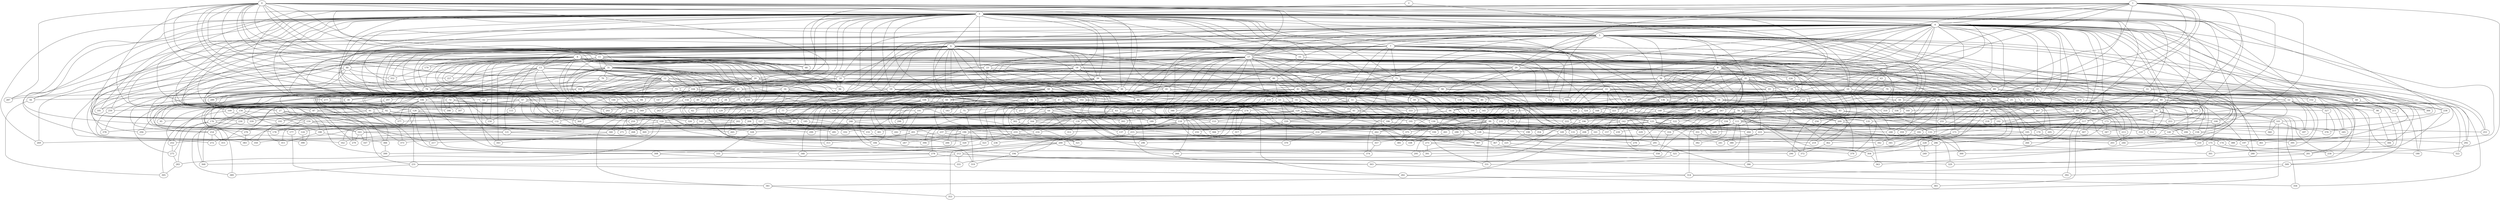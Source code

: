 strict graph "barabasi_albert_graph(400,3)" {
0;
1;
2;
3;
4;
5;
6;
7;
8;
9;
10;
11;
12;
13;
14;
15;
16;
17;
18;
19;
20;
21;
22;
23;
24;
25;
26;
27;
28;
29;
30;
31;
32;
33;
34;
35;
36;
37;
38;
39;
40;
41;
42;
43;
44;
45;
46;
47;
48;
49;
50;
51;
52;
53;
54;
55;
56;
57;
58;
59;
60;
61;
62;
63;
64;
65;
66;
67;
68;
69;
70;
71;
72;
73;
74;
75;
76;
77;
78;
79;
80;
81;
82;
83;
84;
85;
86;
87;
88;
89;
90;
91;
92;
93;
94;
95;
96;
97;
98;
99;
100;
101;
102;
103;
104;
105;
106;
107;
108;
109;
110;
111;
112;
113;
114;
115;
116;
117;
118;
119;
120;
121;
122;
123;
124;
125;
126;
127;
128;
129;
130;
131;
132;
133;
134;
135;
136;
137;
138;
139;
140;
141;
142;
143;
144;
145;
146;
147;
148;
149;
150;
151;
152;
153;
154;
155;
156;
157;
158;
159;
160;
161;
162;
163;
164;
165;
166;
167;
168;
169;
170;
171;
172;
173;
174;
175;
176;
177;
178;
179;
180;
181;
182;
183;
184;
185;
186;
187;
188;
189;
190;
191;
192;
193;
194;
195;
196;
197;
198;
199;
200;
201;
202;
203;
204;
205;
206;
207;
208;
209;
210;
211;
212;
213;
214;
215;
216;
217;
218;
219;
220;
221;
222;
223;
224;
225;
226;
227;
228;
229;
230;
231;
232;
233;
234;
235;
236;
237;
238;
239;
240;
241;
242;
243;
244;
245;
246;
247;
248;
249;
250;
251;
252;
253;
254;
255;
256;
257;
258;
259;
260;
261;
262;
263;
264;
265;
266;
267;
268;
269;
270;
271;
272;
273;
274;
275;
276;
277;
278;
279;
280;
281;
282;
283;
284;
285;
286;
287;
288;
289;
290;
291;
292;
293;
294;
295;
296;
297;
298;
299;
300;
301;
302;
303;
304;
305;
306;
307;
308;
309;
310;
311;
312;
313;
314;
315;
316;
317;
318;
319;
320;
321;
322;
323;
324;
325;
326;
327;
328;
329;
330;
331;
332;
333;
334;
335;
336;
337;
338;
339;
340;
341;
342;
343;
344;
345;
346;
347;
348;
349;
350;
351;
352;
353;
354;
355;
356;
357;
358;
359;
360;
361;
362;
363;
364;
365;
366;
367;
368;
369;
370;
371;
372;
373;
374;
375;
376;
377;
378;
379;
380;
381;
382;
383;
384;
385;
386;
387;
388;
389;
390;
391;
392;
393;
394;
395;
396;
397;
398;
399;
0 -- 3  [is_available=True, prob="0.026214425809"];
0 -- 4  [is_available=True, prob="1.0"];
0 -- 5  [is_available=True, prob="0.849905067155"];
0 -- 134  [is_available=True, prob="0.426098282021"];
0 -- 263  [is_available=True, prob="1.0"];
0 -- 8  [is_available=True, prob="1.0"];
0 -- 394  [is_available=True, prob="0.903084032878"];
0 -- 11  [is_available=True, prob="0.789784067183"];
0 -- 12  [is_available=True, prob="0.0507371793558"];
0 -- 16  [is_available=True, prob="0.948915468595"];
0 -- 17  [is_available=True, prob="0.160780036949"];
0 -- 147  [is_available=True, prob="0.461452267653"];
0 -- 30  [is_available=True, prob="0.783462069891"];
0 -- 287  [is_available=True, prob="0.471623165677"];
0 -- 33  [is_available=True, prob="1.0"];
0 -- 293  [is_available=True, prob="0.361678614826"];
0 -- 136  [is_available=True, prob="0.454369997459"];
0 -- 31  [is_available=True, prob="0.59010806192"];
0 -- 62  [is_available=True, prob="0.220777516629"];
0 -- 67  [is_available=True, prob="1.0"];
0 -- 68  [is_available=True, prob="0.825647560783"];
0 -- 70  [is_available=True, prob="1.0"];
0 -- 202  [is_available=True, prob="0.0503574816075"];
0 -- 352  [is_available=True, prob="1.0"];
1 -- 165  [is_available=True, prob="0.291692764298"];
1 -- 258  [is_available=True, prob="1.0"];
1 -- 3  [is_available=True, prob="1.0"];
1 -- 4  [is_available=True, prob="1.0"];
1 -- 37  [is_available=True, prob="0.448575873644"];
1 -- 9  [is_available=True, prob="0.160543112453"];
1 -- 11  [is_available=True, prob="0.641197223962"];
1 -- 114  [is_available=True, prob="1.0"];
1 -- 49  [is_available=True, prob="0.256184410642"];
1 -- 50  [is_available=True, prob="1.0"];
1 -- 35  [is_available=True, prob="0.78482576837"];
1 -- 277  [is_available=True, prob="0.686735093702"];
1 -- 310  [is_available=True, prob="1.0"];
1 -- 55  [is_available=True, prob="0.546389069405"];
1 -- 87  [is_available=True, prob="0.975452405264"];
1 -- 27  [is_available=True, prob="0.692382378659"];
1 -- 93  [is_available=True, prob="0.757691219843"];
1 -- 318  [is_available=True, prob="0.738115598165"];
1 -- 69  [is_available=True, prob="0.449519251236"];
2 -- 35  [is_available=True, prob="1.0"];
2 -- 3  [is_available=True, prob="0.999671304607"];
3 -- 4  [is_available=True, prob="0.678802710462"];
3 -- 5  [is_available=True, prob="0.990257664635"];
3 -- 6  [is_available=True, prob="0.911195394635"];
3 -- 7  [is_available=True, prob="0.21117264376"];
3 -- 10  [is_available=True, prob="0.852976940424"];
3 -- 139  [is_available=True, prob="0.325763133282"];
3 -- 269  [is_available=True, prob="1.0"];
3 -- 15  [is_available=True, prob="0.236831071534"];
3 -- 16  [is_available=True, prob="0.76604969825"];
3 -- 216  [is_available=True, prob="0.701697363832"];
3 -- 18  [is_available=True, prob="0.44916583432"];
3 -- 19  [is_available=True, prob="0.522156115187"];
3 -- 20  [is_available=True, prob="0.268021421424"];
3 -- 321  [is_available=True, prob="0.750204125408"];
3 -- 22  [is_available=True, prob="1.0"];
3 -- 152  [is_available=True, prob="0.0757628429389"];
3 -- 26  [is_available=True, prob="0.221128310799"];
3 -- 27  [is_available=True, prob="0.377538642851"];
3 -- 30  [is_available=True, prob="0.664780154012"];
3 -- 287  [is_available=True, prob="0.764632008063"];
3 -- 32  [is_available=True, prob="0.659620534786"];
3 -- 163  [is_available=True, prob="0.614317822017"];
3 -- 38  [is_available=True, prob="0.517014879569"];
3 -- 39  [is_available=True, prob="0.345634099791"];
3 -- 40  [is_available=True, prob="1.0"];
3 -- 41  [is_available=True, prob="0.142015933408"];
3 -- 298  [is_available=True, prob="1.0"];
3 -- 45  [is_available=True, prob="0.491572384885"];
3 -- 46  [is_available=True, prob="0.475961134745"];
3 -- 178  [is_available=True, prob="0.965487482062"];
3 -- 158  [is_available=True, prob="0.960861264501"];
3 -- 54  [is_available=True, prob="1.0"];
3 -- 55  [is_available=True, prob="1.0"];
3 -- 56  [is_available=True, prob="1.0"];
3 -- 181  [is_available=True, prob="0.349189446765"];
3 -- 193  [is_available=True, prob="1.0"];
3 -- 68  [is_available=True, prob="0.135613444683"];
3 -- 325  [is_available=True, prob="0.353014328914"];
3 -- 71  [is_available=True, prob="0.47429730375"];
3 -- 73  [is_available=True, prob="0.0162263372398"];
3 -- 204  [is_available=True, prob="1.0"];
3 -- 207  [is_available=True, prob="0.976378589072"];
3 -- 88  [is_available=True, prob="0.89685613445"];
3 -- 89  [is_available=True, prob="0.947613830135"];
3 -- 92  [is_available=True, prob="0.912997176274"];
3 -- 94  [is_available=True, prob="0.112674246691"];
3 -- 96  [is_available=True, prob="0.879696212282"];
3 -- 226  [is_available=True, prob="0.263454978443"];
3 -- 103  [is_available=True, prob="0.0211281687311"];
3 -- 361  [is_available=True, prob="0.140042928053"];
3 -- 238  [is_available=True, prob="1.0"];
3 -- 121  [is_available=True, prob="1.0"];
3 -- 250  [is_available=True, prob="0.919641074652"];
3 -- 127  [is_available=True, prob="1.0"];
4 -- 130  [is_available=True, prob="0.324135337955"];
4 -- 5  [is_available=True, prob="0.679702769366"];
4 -- 6  [is_available=True, prob="0.404075729888"];
4 -- 7  [is_available=True, prob="1.0"];
4 -- 9  [is_available=True, prob="1.0"];
4 -- 10  [is_available=True, prob="0.949239455815"];
4 -- 267  [is_available=True, prob="0.0663161819933"];
4 -- 15  [is_available=True, prob="0.0496854484883"];
4 -- 17  [is_available=True, prob="0.370238148271"];
4 -- 384  [is_available=True, prob="0.915944945938"];
4 -- 24  [is_available=True, prob="0.73726665345"];
4 -- 155  [is_available=True, prob="1.0"];
4 -- 29  [is_available=True, prob="0.979251002318"];
4 -- 34  [is_available=True, prob="0.129218611049"];
4 -- 36  [is_available=True, prob="0.117089659109"];
4 -- 37  [is_available=True, prob="0.636928901725"];
4 -- 40  [is_available=True, prob="0.572038030728"];
4 -- 307  [is_available=True, prob="1.0"];
4 -- 48  [is_available=True, prob="0.271063492937"];
4 -- 51  [is_available=True, prob="1.0"];
4 -- 52  [is_available=True, prob="0.138731359194"];
4 -- 182  [is_available=True, prob="1.0"];
4 -- 137  [is_available=True, prob="0.822909218685"];
4 -- 185  [is_available=True, prob="0.433351555868"];
4 -- 66  [is_available=True, prob="1.0"];
4 -- 395  [is_available=True, prob="0.238736140356"];
4 -- 324  [is_available=True, prob="0.430556514768"];
4 -- 129  [is_available=True, prob="0.98906909858"];
4 -- 76  [is_available=True, prob="1.0"];
4 -- 79  [is_available=True, prob="0.233673194856"];
4 -- 80  [is_available=True, prob="0.144169136279"];
4 -- 81  [is_available=True, prob="0.378544937571"];
4 -- 85  [is_available=True, prob="0.840269291851"];
4 -- 90  [is_available=True, prob="1.0"];
4 -- 399  [is_available=True, prob="0.869885490616"];
4 -- 221  [is_available=True, prob="0.920819644647"];
4 -- 165  [is_available=True, prob="0.825433161408"];
4 -- 101  [is_available=True, prob="1.0"];
4 -- 209  [is_available=True, prob="0.0469222495499"];
4 -- 360  [is_available=True, prob="0.215309973474"];
4 -- 361  [is_available=True, prob="0.028548780495"];
4 -- 110  [is_available=True, prob="0.260083338182"];
4 -- 218  [is_available=True, prob="0.00892663718174"];
4 -- 251  [is_available=True, prob="0.46654841012"];
4 -- 253  [is_available=True, prob="0.653054494003"];
5 -- 6  [is_available=True, prob="0.454286825728"];
5 -- 7  [is_available=True, prob="1.0"];
5 -- 9  [is_available=True, prob="0.820064636668"];
5 -- 10  [is_available=True, prob="0.69016429219"];
5 -- 13  [is_available=True, prob="1.0"];
5 -- 17  [is_available=True, prob="0.191604869299"];
5 -- 23  [is_available=True, prob="0.509557728823"];
5 -- 29  [is_available=True, prob="1.0"];
5 -- 162  [is_available=True, prob="0.750945058158"];
5 -- 36  [is_available=True, prob="0.981310161858"];
5 -- 390  [is_available=True, prob="0.930831814909"];
5 -- 43  [is_available=True, prob="1.0"];
5 -- 46  [is_available=True, prob="0.592071186963"];
5 -- 310  [is_available=True, prob="1.0"];
5 -- 196  [is_available=True, prob="0.777352421423"];
5 -- 72  [is_available=True, prob="1.0"];
5 -- 336  [is_available=True, prob="0.963335619031"];
5 -- 211  [is_available=True, prob="1.0"];
5 -- 89  [is_available=True, prob="0.97877346975"];
5 -- 348  [is_available=True, prob="0.250658105875"];
5 -- 224  [is_available=True, prob="0.461445114768"];
5 -- 100  [is_available=True, prob="0.292258369118"];
5 -- 238  [is_available=True, prob="0.945034143619"];
5 -- 244  [is_available=True, prob="0.46932366614"];
5 -- 375  [is_available=True, prob="0.115162157803"];
5 -- 378  [is_available=True, prob="1.0"];
5 -- 251  [is_available=True, prob="1.0"];
6 -- 384  [is_available=True, prob="0.229129863625"];
6 -- 8  [is_available=True, prob="0.627060224875"];
6 -- 11  [is_available=True, prob="0.0624418647617"];
6 -- 269  [is_available=True, prob="0.471958522757"];
6 -- 14  [is_available=True, prob="0.140768204126"];
6 -- 15  [is_available=True, prob="0.926950243275"];
6 -- 144  [is_available=True, prob="0.307909308053"];
6 -- 18  [is_available=True, prob="0.244693867022"];
6 -- 19  [is_available=True, prob="1.0"];
6 -- 149  [is_available=True, prob="0.494132635967"];
6 -- 150  [is_available=True, prob="0.299152512793"];
6 -- 24  [is_available=True, prob="0.0291861816273"];
6 -- 26  [is_available=True, prob="0.257193140944"];
6 -- 27  [is_available=True, prob="0.186869673098"];
6 -- 33  [is_available=True, prob="0.997689648906"];
6 -- 34  [is_available=True, prob="0.589719187806"];
6 -- 46  [is_available=True, prob="0.175718663886"];
6 -- 47  [is_available=True, prob="1.0"];
6 -- 179  [is_available=True, prob="0.606091064311"];
6 -- 182  [is_available=True, prob="1.0"];
6 -- 56  [is_available=True, prob="0.962052598441"];
6 -- 58  [is_available=True, prob="0.227833646634"];
6 -- 72  [is_available=True, prob="0.0153545219228"];
6 -- 77  [is_available=True, prob="1.0"];
6 -- 81  [is_available=True, prob="1.0"];
6 -- 83  [is_available=True, prob="1.0"];
6 -- 215  [is_available=True, prob="0.107213684497"];
6 -- 88  [is_available=True, prob="0.829314816243"];
6 -- 217  [is_available=True, prob="0.59392334912"];
6 -- 346  [is_available=True, prob="0.0192815205088"];
6 -- 221  [is_available=True, prob="0.176706232379"];
6 -- 352  [is_available=True, prob="1.0"];
6 -- 230  [is_available=True, prob="1.0"];
6 -- 102  [is_available=True, prob="1.0"];
6 -- 359  [is_available=True, prob="0.84045448618"];
6 -- 106  [is_available=True, prob="0.0786740325685"];
6 -- 302  [is_available=True, prob="0.584741837941"];
6 -- 117  [is_available=True, prob="0.930495565046"];
6 -- 349  [is_available=True, prob="1.0"];
6 -- 249  [is_available=True, prob="0.309021027456"];
7 -- 256  [is_available=True, prob="0.75155047451"];
7 -- 8  [is_available=True, prob="1.0"];
7 -- 13  [is_available=True, prob="1.0"];
7 -- 142  [is_available=True, prob="0.978746597269"];
7 -- 23  [is_available=True, prob="0.135808847884"];
7 -- 397  [is_available=True, prob="0.585942288556"];
7 -- 290  [is_available=True, prob="0.169450689592"];
7 -- 35  [is_available=True, prob="1.0"];
7 -- 169  [is_available=True, prob="0.4039370718"];
7 -- 45  [is_available=True, prob="0.714341619767"];
7 -- 50  [is_available=True, prob="0.885172938703"];
7 -- 51  [is_available=True, prob="0.479839775299"];
7 -- 316  [is_available=True, prob="0.544761333853"];
7 -- 63  [is_available=True, prob="0.0823688979861"];
7 -- 71  [is_available=True, prob="0.863720482256"];
7 -- 74  [is_available=True, prob="0.369295834849"];
7 -- 141  [is_available=True, prob="0.439643610636"];
7 -- 343  [is_available=True, prob="0.649251621791"];
7 -- 91  [is_available=True, prob="0.838732336721"];
7 -- 97  [is_available=True, prob="0.614733302846"];
7 -- 114  [is_available=True, prob="0.345028405506"];
8 -- 128  [is_available=True, prob="0.485730813292"];
8 -- 12  [is_available=True, prob="1.0"];
8 -- 14  [is_available=True, prob="0.432201460714"];
8 -- 16  [is_available=True, prob="1.0"];
8 -- 146  [is_available=True, prob="1.0"];
8 -- 20  [is_available=True, prob="0.971969516959"];
8 -- 23  [is_available=True, prob="0.575482118258"];
8 -- 156  [is_available=True, prob="0.717659454559"];
8 -- 30  [is_available=True, prob="0.2563654065"];
8 -- 291  [is_available=True, prob="0.748010096635"];
8 -- 284  [is_available=True, prob="0.482651044357"];
8 -- 257  [is_available=True, prob="1.0"];
8 -- 47  [is_available=True, prob="0.752207225201"];
8 -- 48  [is_available=True, prob="0.0968877484163"];
8 -- 49  [is_available=True, prob="1.0"];
8 -- 179  [is_available=True, prob="0.508139445657"];
8 -- 313  [is_available=True, prob="1.0"];
8 -- 68  [is_available=True, prob="1.0"];
8 -- 74  [is_available=True, prob="1.0"];
8 -- 204  [is_available=True, prob="0.138086139166"];
8 -- 339  [is_available=True, prob="1.0"];
8 -- 87  [is_available=True, prob="0.323736407045"];
8 -- 88  [is_available=True, prob="0.644943171502"];
8 -- 227  [is_available=True, prob="0.342898619698"];
8 -- 102  [is_available=True, prob="0.31942396644"];
8 -- 110  [is_available=True, prob="0.979147535303"];
8 -- 373  [is_available=True, prob="0.193658323417"];
8 -- 122  [is_available=True, prob="0.544240146394"];
9 -- 98  [is_available=True, prob="1.0"];
9 -- 36  [is_available=True, prob="0.521281192567"];
9 -- 199  [is_available=True, prob="0.079320970717"];
9 -- 107  [is_available=True, prob="1.0"];
9 -- 141  [is_available=True, prob="0.812240507192"];
9 -- 82  [is_available=True, prob="1.0"];
9 -- 22  [is_available=True, prob="0.715346078302"];
9 -- 25  [is_available=True, prob="0.903121692222"];
9 -- 153  [is_available=True, prob="1.0"];
9 -- 186  [is_available=True, prob="0.478755593805"];
9 -- 125  [is_available=True, prob="0.258329697791"];
9 -- 94  [is_available=True, prob="0.971966398495"];
9 -- 197  [is_available=True, prob="1.0"];
10 -- 133  [is_available=True, prob="0.873080100152"];
10 -- 66  [is_available=True, prob="0.848494020978"];
10 -- 166  [is_available=True, prob="0.891298777309"];
10 -- 136  [is_available=True, prob="0.550639083149"];
10 -- 148  [is_available=True, prob="0.355514597267"];
10 -- 180  [is_available=True, prob="0.326050597039"];
10 -- 216  [is_available=True, prob="0.5864481494"];
10 -- 371  [is_available=True, prob="0.650053502202"];
10 -- 84  [is_available=True, prob="1.0"];
10 -- 326  [is_available=True, prob="0.33385061023"];
10 -- 197  [is_available=True, prob="0.388374662258"];
10 -- 25  [is_available=True, prob="0.730217088485"];
10 -- 219  [is_available=True, prob="0.852949658151"];
10 -- 248  [is_available=True, prob="0.861935488644"];
10 -- 63  [is_available=True, prob="0.242203223318"];
11 -- 259  [is_available=True, prob="0.230566400003"];
11 -- 12  [is_available=True, prob="1.0"];
11 -- 13  [is_available=True, prob="0.334678582313"];
11 -- 144  [is_available=True, prob="0.763474705007"];
11 -- 18  [is_available=True, prob="0.580762963901"];
11 -- 19  [is_available=True, prob="1.0"];
11 -- 150  [is_available=True, prob="1.0"];
11 -- 279  [is_available=True, prob="0.337317708153"];
11 -- 24  [is_available=True, prob="0.227193243921"];
11 -- 282  [is_available=True, prob="1.0"];
11 -- 31  [is_available=True, prob="0.0535101868753"];
11 -- 32  [is_available=True, prob="1.0"];
11 -- 179  [is_available=True, prob="0.815247766656"];
11 -- 327  [is_available=True, prob="1.0"];
11 -- 80  [is_available=True, prob="0.363555423306"];
11 -- 82  [is_available=True, prob="1.0"];
11 -- 86  [is_available=True, prob="0.885339056566"];
11 -- 343  [is_available=True, prob="0.345466830124"];
11 -- 89  [is_available=True, prob="1.0"];
11 -- 90  [is_available=True, prob="0.459073038772"];
11 -- 272  [is_available=True, prob="0.312995799912"];
11 -- 109  [is_available=True, prob="1.0"];
11 -- 239  [is_available=True, prob="0.578726341115"];
12 -- 347  [is_available=True, prob="0.687475927074"];
12 -- 132  [is_available=True, prob="0.331106487956"];
12 -- 37  [is_available=True, prob="1.0"];
12 -- 113  [is_available=True, prob="1.0"];
12 -- 73  [is_available=True, prob="0.829784658779"];
12 -- 74  [is_available=True, prob="1.0"];
12 -- 14  [is_available=True, prob="0.48042786644"];
12 -- 369  [is_available=True, prob="1.0"];
12 -- 104  [is_available=True, prob="1.0"];
12 -- 21  [is_available=True, prob="0.545157193646"];
12 -- 137  [is_available=True, prob="0.540936263288"];
12 -- 378  [is_available=True, prob="0.332419978155"];
12 -- 95  [is_available=True, prob="0.838393368503"];
12 -- 126  [is_available=True, prob="1.0"];
12 -- 53  [is_available=True, prob="0.845804515312"];
13 -- 97  [is_available=True, prob="0.30125202439"];
13 -- 277  [is_available=True, prob="0.720861465285"];
13 -- 201  [is_available=True, prob="0.728482757123"];
13 -- 234  [is_available=True, prob="0.998030825144"];
13 -- 172  [is_available=True, prob="0.143856039774"];
13 -- 177  [is_available=True, prob="1.0"];
13 -- 292  [is_available=True, prob="0.999523044289"];
13 -- 20  [is_available=True, prob="1.0"];
13 -- 21  [is_available=True, prob="1.0"];
13 -- 276  [is_available=True, prob="0.949210839295"];
13 -- 191  [is_available=True, prob="0.507757153334"];
13 -- 124  [is_available=True, prob="0.660017516512"];
13 -- 167  [is_available=True, prob="0.772550544294"];
13 -- 69  [is_available=True, prob="0.674912711707"];
14 -- 368  [is_available=True, prob="1.0"];
14 -- 235  [is_available=True, prob="0.976490857002"];
14 -- 208  [is_available=True, prob="0.462541141901"];
14 -- 145  [is_available=True, prob="0.811451434049"];
14 -- 278  [is_available=True, prob="0.404158135214"];
14 -- 120  [is_available=True, prob="0.783561334332"];
15 -- 168  [is_available=True, prob="0.479117899035"];
15 -- 391  [is_available=True, prob="0.852469984678"];
16 -- 357  [is_available=True, prob="0.281452978335"];
16 -- 124  [is_available=True, prob="0.878272654528"];
16 -- 127  [is_available=True, prob="0.11282402975"];
16 -- 398  [is_available=True, prob="0.0934096599756"];
16 -- 151  [is_available=True, prob="0.585014443936"];
16 -- 123  [is_available=True, prob="0.365845492618"];
16 -- 60  [is_available=True, prob="0.246825245521"];
16 -- 95  [is_available=True, prob="1.0"];
17 -- 128  [is_available=True, prob="1.0"];
17 -- 288  [is_available=True, prob="0.29726584249"];
17 -- 21  [is_available=True, prob="0.462261231528"];
17 -- 28  [is_available=True, prob="0.727375938231"];
17 -- 29  [is_available=True, prob="0.878676503799"];
17 -- 31  [is_available=True, prob="0.640909694998"];
17 -- 160  [is_available=True, prob="0.710025350398"];
17 -- 292  [is_available=True, prob="0.122556655827"];
17 -- 166  [is_available=True, prob="1.0"];
17 -- 296  [is_available=True, prob="1.0"];
17 -- 41  [is_available=True, prob="0.519309434443"];
17 -- 170  [is_available=True, prob="1.0"];
17 -- 43  [is_available=True, prob="0.340967054546"];
17 -- 44  [is_available=True, prob="0.475796334398"];
17 -- 181  [is_available=True, prob="1.0"];
17 -- 183  [is_available=True, prob="0.672855407409"];
17 -- 184  [is_available=True, prob="0.921390723244"];
17 -- 65  [is_available=True, prob="0.417027313359"];
17 -- 71  [is_available=True, prob="0.75682285349"];
17 -- 75  [is_available=True, prob="0.0618602891636"];
17 -- 334  [is_available=True, prob="0.00280318047256"];
17 -- 207  [is_available=True, prob="0.24606665284"];
17 -- 83  [is_available=True, prob="1.0"];
17 -- 84  [is_available=True, prob="1.0"];
17 -- 344  [is_available=True, prob="0.392776058474"];
17 -- 226  [is_available=True, prob="0.283273828539"];
17 -- 99  [is_available=True, prob="1.0"];
17 -- 103  [is_available=True, prob="0.752289615722"];
17 -- 113  [is_available=True, prob="0.107648443562"];
17 -- 115  [is_available=True, prob="1.0"];
17 -- 118  [is_available=True, prob="1.0"];
17 -- 119  [is_available=True, prob="0.0281718267065"];
17 -- 121  [is_available=True, prob="1.0"];
18 -- 226  [is_available=True, prob="0.267007019265"];
18 -- 326  [is_available=True, prob="0.99834114972"];
18 -- 134  [is_available=True, prob="0.384633213502"];
18 -- 168  [is_available=True, prob="0.959240635801"];
18 -- 92  [is_available=True, prob="0.0272929305458"];
18 -- 157  [is_available=True, prob="0.872413879236"];
18 -- 52  [is_available=True, prob="1.0"];
18 -- 85  [is_available=True, prob="0.112567333863"];
18 -- 218  [is_available=True, prob="0.385574512255"];
18 -- 250  [is_available=True, prob="0.404699374626"];
18 -- 26  [is_available=True, prob="0.102213146405"];
18 -- 28  [is_available=True, prob="0.539590581311"];
18 -- 58  [is_available=True, prob="1.0"];
18 -- 126  [is_available=True, prob="0.39939402568"];
19 -- 101  [is_available=True, prob="1.0"];
19 -- 106  [is_available=True, prob="0.552369807272"];
19 -- 77  [is_available=True, prob="1.0"];
19 -- 51  [is_available=True, prob="1.0"];
19 -- 350  [is_available=True, prob="0.167017736468"];
19 -- 56  [is_available=True, prob="1.0"];
19 -- 153  [is_available=True, prob="1.0"];
19 -- 154  [is_available=True, prob="1.0"];
19 -- 59  [is_available=True, prob="1.0"];
19 -- 330  [is_available=True, prob="0.559842664914"];
19 -- 314  [is_available=True, prob="0.283474652713"];
19 -- 315  [is_available=True, prob="0.454841564282"];
20 -- 293  [is_available=True, prob="0.19853308929"];
20 -- 104  [is_available=True, prob="0.852595155779"];
20 -- 195  [is_available=True, prob="0.756392327619"];
20 -- 22  [is_available=True, prob="1.0"];
20 -- 57  [is_available=True, prob="0.313676705339"];
20 -- 254  [is_available=True, prob="0.588456195756"];
21 -- 294  [is_available=True, prob="1.0"];
21 -- 38  [is_available=True, prob="0.823511700925"];
21 -- 49  [is_available=True, prob="0.9143389718"];
21 -- 393  [is_available=True, prob="0.264208321802"];
21 -- 199  [is_available=True, prob="0.380886739154"];
21 -- 205  [is_available=True, prob="0.492323585214"];
21 -- 371  [is_available=True, prob="1.0"];
21 -- 396  [is_available=True, prob="0.232172648069"];
21 -- 271  [is_available=True, prob="1.0"];
21 -- 28  [is_available=True, prob="0.898755110105"];
22 -- 257  [is_available=True, prob="0.925954320377"];
22 -- 263  [is_available=True, prob="0.926927292287"];
22 -- 145  [is_available=True, prob="1.0"];
22 -- 280  [is_available=True, prob="1.0"];
22 -- 25  [is_available=True, prob="1.0"];
22 -- 155  [is_available=True, prob="0.739465866172"];
22 -- 32  [is_available=True, prob="0.557244734813"];
22 -- 38  [is_available=True, prob="0.29282821129"];
22 -- 40  [is_available=True, prob="0.329879791247"];
22 -- 44  [is_available=True, prob="1.0"];
22 -- 48  [is_available=True, prob="0.0937995812068"];
22 -- 50  [is_available=True, prob="0.0106918199313"];
22 -- 60  [is_available=True, prob="1.0"];
22 -- 191  [is_available=True, prob="1.0"];
22 -- 322  [is_available=True, prob="0.41007762038"];
22 -- 323  [is_available=True, prob="1.0"];
22 -- 72  [is_available=True, prob="0.989103124616"];
22 -- 337  [is_available=True, prob="1.0"];
22 -- 86  [is_available=True, prob="1.0"];
22 -- 222  [is_available=True, prob="0.882644130765"];
22 -- 224  [is_available=True, prob="0.44790168391"];
22 -- 234  [is_available=True, prob="0.689474508845"];
22 -- 108  [is_available=True, prob="0.993807053578"];
22 -- 111  [is_available=True, prob="0.516965776618"];
22 -- 113  [is_available=True, prob="0.22015071143"];
22 -- 362  [is_available=True, prob="0.908870250129"];
22 -- 245  [is_available=True, prob="0.327123033918"];
22 -- 252  [is_available=True, prob="0.85602815865"];
22 -- 253  [is_available=True, prob="0.749714435968"];
23 -- 70  [is_available=True, prob="0.363439024997"];
23 -- 393  [is_available=True, prob="0.668737570231"];
23 -- 298  [is_available=True, prob="0.453787780291"];
23 -- 148  [is_available=True, prob="0.697353024273"];
24 -- 96  [is_available=True, prob="0.0853211710937"];
24 -- 131  [is_available=True, prob="1.0"];
24 -- 138  [is_available=True, prob="0.822718212304"];
24 -- 308  [is_available=True, prob="1.0"];
24 -- 132  [is_available=True, prob="0.83305070324"];
24 -- 154  [is_available=True, prob="0.813104374171"];
24 -- 93  [is_available=True, prob="0.742168074356"];
25 -- 33  [is_available=True, prob="0.362177116006"];
25 -- 322  [is_available=True, prob="1.0"];
25 -- 172  [is_available=True, prob="0.289323147756"];
25 -- 206  [is_available=True, prob="1.0"];
25 -- 336  [is_available=True, prob="0.154452182928"];
25 -- 274  [is_available=True, prob="0.0371862848912"];
25 -- 314  [is_available=True, prob="0.695088298437"];
26 -- 100  [is_available=True, prob="0.765562849465"];
26 -- 246  [is_available=True, prob="0.527473605356"];
26 -- 41  [is_available=True, prob="1.0"];
26 -- 107  [is_available=True, prob="0.0647509020771"];
26 -- 337  [is_available=True, prob="0.920575848286"];
26 -- 212  [is_available=True, prob="0.923676690952"];
26 -- 86  [is_available=True, prob="0.411765829409"];
26 -- 265  [is_available=True, prob="0.660775803881"];
26 -- 120  [is_available=True, prob="1.0"];
26 -- 217  [is_available=True, prob="0.299888198351"];
26 -- 58  [is_available=True, prob="0.388043292691"];
27 -- 364  [is_available=True, prob="1.0"];
27 -- 242  [is_available=True, prob="0.672347713428"];
27 -- 188  [is_available=True, prob="0.929701436662"];
27 -- 159  [is_available=True, prob="1.0"];
28 -- 320  [is_available=True, prob="0.511041479619"];
28 -- 389  [is_available=True, prob="0.808440473421"];
28 -- 369  [is_available=True, prob="0.322134359478"];
28 -- 170  [is_available=True, prob="1.0"];
28 -- 62  [is_available=True, prob="0.363318968864"];
29 -- 34  [is_available=True, prob="0.937845482204"];
29 -- 166  [is_available=True, prob="0.0833231330749"];
29 -- 356  [is_available=True, prob="0.921195326859"];
29 -- 42  [is_available=True, prob="0.206169037438"];
29 -- 43  [is_available=True, prob="0.0690705683172"];
29 -- 172  [is_available=True, prob="0.27557058101"];
29 -- 84  [is_available=True, prob="0.801519272842"];
29 -- 374  [is_available=True, prob="0.491341444543"];
29 -- 119  [is_available=True, prob="1.0"];
29 -- 152  [is_available=True, prob="0.208524273347"];
29 -- 228  [is_available=True, prob="0.544346440587"];
29 -- 59  [is_available=True, prob="1.0"];
30 -- 67  [is_available=True, prob="1.0"];
30 -- 106  [is_available=True, prob="1.0"];
30 -- 387  [is_available=True, prob="0.818380566662"];
30 -- 59  [is_available=True, prob="1.0"];
31 -- 64  [is_available=True, prob="0.497986723841"];
31 -- 227  [is_available=True, prob="0.315335827697"];
31 -- 70  [is_available=True, prob="1.0"];
31 -- 129  [is_available=True, prob="0.846326462735"];
31 -- 104  [is_available=True, prob="0.356788507413"];
31 -- 96  [is_available=True, prob="0.333568086398"];
31 -- 42  [is_available=True, prob="0.0786450089584"];
31 -- 289  [is_available=True, prob="1.0"];
31 -- 366  [is_available=True, prob="0.365770423828"];
31 -- 243  [is_available=True, prob="0.290621865764"];
31 -- 54  [is_available=True, prob="1.0"];
31 -- 265  [is_available=True, prob="0.385368631017"];
31 -- 349  [is_available=True, prob="0.254429550178"];
31 -- 199  [is_available=True, prob="0.18370766054"];
31 -- 231  [is_available=True, prob="0.417735587143"];
32 -- 278  [is_available=True, prob="0.351776426195"];
33 -- 135  [is_available=True, prob="1.0"];
34 -- 64  [is_available=True, prob="0.534058209402"];
34 -- 264  [is_available=True, prob="0.564756381772"];
34 -- 75  [is_available=True, prob="1.0"];
34 -- 237  [is_available=True, prob="1.0"];
34 -- 286  [is_available=True, prob="0.190244902736"];
34 -- 62  [is_available=True, prob="0.147635736006"];
35 -- 262  [is_available=True, prob="0.489845488916"];
35 -- 39  [is_available=True, prob="1.0"];
35 -- 233  [is_available=True, prob="0.141625232724"];
35 -- 44  [is_available=True, prob="0.979753267108"];
35 -- 66  [is_available=True, prob="0.832477751085"];
35 -- 334  [is_available=True, prob="0.310980538837"];
35 -- 381  [is_available=True, prob="0.369442358151"];
35 -- 337  [is_available=True, prob="0.126203827278"];
35 -- 341  [is_available=True, prob="0.593227800872"];
35 -- 375  [is_available=True, prob="1.0"];
35 -- 351  [is_available=True, prob="0.372404438203"];
35 -- 93  [is_available=True, prob="1.0"];
35 -- 295  [is_available=True, prob="0.117209723721"];
36 -- 39  [is_available=True, prob="0.799148112685"];
36 -- 42  [is_available=True, prob="0.432869718393"];
36 -- 267  [is_available=True, prob="0.528044045399"];
36 -- 45  [is_available=True, prob="0.132065934619"];
36 -- 210  [is_available=True, prob="0.684577487361"];
36 -- 275  [is_available=True, prob="0.00877776013216"];
36 -- 54  [is_available=True, prob="0.432392823809"];
36 -- 169  [is_available=True, prob="0.60091426855"];
36 -- 91  [is_available=True, prob="0.19549266055"];
36 -- 348  [is_available=True, prob="1.0"];
36 -- 229  [is_available=True, prob="1.0"];
37 -- 363  [is_available=True, prob="0.183514803479"];
37 -- 239  [is_available=True, prob="0.727205856172"];
38 -- 176  [is_available=True, prob="1.0"];
39 -- 67  [is_available=True, prob="0.74433283309"];
39 -- 52  [is_available=True, prob="1.0"];
39 -- 57  [is_available=True, prob="0.461629417456"];
40 -- 160  [is_available=True, prob="0.353039045943"];
40 -- 384  [is_available=True, prob="0.457890494787"];
40 -- 168  [is_available=True, prob="0.722436425301"];
40 -- 140  [is_available=True, prob="0.265730762464"];
40 -- 76  [is_available=True, prob="1.0"];
40 -- 173  [is_available=True, prob="0.0222107917884"];
40 -- 238  [is_available=True, prob="1.0"];
40 -- 309  [is_available=True, prob="0.651100733041"];
40 -- 315  [is_available=True, prob="0.860352707595"];
40 -- 61  [is_available=True, prob="1.0"];
41 -- 160  [is_available=True, prob="0.334595844779"];
41 -- 200  [is_available=True, prob="1.0"];
41 -- 297  [is_available=True, prob="0.626244961094"];
41 -- 173  [is_available=True, prob="0.850762874145"];
41 -- 47  [is_available=True, prob="0.781960257241"];
41 -- 114  [is_available=True, prob="0.818434340557"];
41 -- 340  [is_available=True, prob="0.77141557759"];
41 -- 53  [is_available=True, prob="0.433408446924"];
41 -- 189  [is_available=True, prob="0.152973584221"];
42 -- 65  [is_available=True, prob="0.300557791947"];
42 -- 379  [is_available=True, prob="1.0"];
42 -- 242  [is_available=True, prob="0.262448957446"];
42 -- 138  [is_available=True, prob="1.0"];
42 -- 173  [is_available=True, prob="0.952059321109"];
42 -- 302  [is_available=True, prob="0.198758749474"];
42 -- 144  [is_available=True, prob="1.0"];
42 -- 82  [is_available=True, prob="0.793623761445"];
42 -- 252  [is_available=True, prob="0.436584239974"];
42 -- 212  [is_available=True, prob="0.27219795431"];
42 -- 85  [is_available=True, prob="1.0"];
42 -- 223  [is_available=True, prob="1.0"];
42 -- 60  [is_available=True, prob="0.284747291852"];
42 -- 61  [is_available=True, prob="0.12669571022"];
43 -- 79  [is_available=True, prob="0.633784750101"];
43 -- 208  [is_available=True, prob="0.68442338512"];
43 -- 55  [is_available=True, prob="0.247378997282"];
43 -- 57  [is_available=True, prob="0.461311914055"];
44 -- 107  [is_available=True, prob="0.537373313922"];
44 -- 76  [is_available=True, prob="0.930205250023"];
44 -- 205  [is_available=True, prob="0.966271519113"];
44 -- 91  [is_available=True, prob="1.0"];
44 -- 157  [is_available=True, prob="0.969694270981"];
45 -- 105  [is_available=True, prob="0.465168288799"];
45 -- 138  [is_available=True, prob="0.561953141371"];
45 -- 346  [is_available=True, prob="1.0"];
45 -- 188  [is_available=True, prob="1.0"];
45 -- 61  [is_available=True, prob="0.474972869522"];
46 -- 198  [is_available=True, prob="0.457457626941"];
46 -- 73  [is_available=True, prob="1.0"];
46 -- 202  [is_available=True, prob="0.745484271825"];
46 -- 140  [is_available=True, prob="0.260687130631"];
46 -- 53  [is_available=True, prob="0.987160162331"];
46 -- 364  [is_available=True, prob="0.789378702959"];
46 -- 261  [is_available=True, prob="0.140047132843"];
47 -- 65  [is_available=True, prob="0.205660376683"];
47 -- 323  [is_available=True, prob="0.692790402126"];
47 -- 129  [is_available=True, prob="0.77155263894"];
47 -- 215  [is_available=True, prob="1.0"];
47 -- 77  [is_available=True, prob="0.560518652899"];
47 -- 78  [is_available=True, prob="0.715756372208"];
47 -- 183  [is_available=True, prob="0.0952238288875"];
47 -- 120  [is_available=True, prob="1.0"];
47 -- 63  [is_available=True, prob="1.0"];
48 -- 306  [is_available=True, prob="0.772676057477"];
49 -- 195  [is_available=True, prob="0.367318736882"];
49 -- 156  [is_available=True, prob="0.848614871376"];
50 -- 266  [is_available=True, prob="0.329035192337"];
50 -- 78  [is_available=True, prob="1.0"];
51 -- 194  [is_available=True, prob="1.0"];
51 -- 235  [is_available=True, prob="0.606361613803"];
51 -- 291  [is_available=True, prob="0.0662434651438"];
51 -- 75  [is_available=True, prob="0.977835985084"];
51 -- 268  [is_available=True, prob="0.808820286619"];
51 -- 237  [is_available=True, prob="0.528587160118"];
51 -- 213  [is_available=True, prob="1.0"];
51 -- 214  [is_available=True, prob="0.523867214198"];
51 -- 123  [is_available=True, prob="0.350728680129"];
51 -- 222  [is_available=True, prob="0.189685880772"];
52 -- 98  [is_available=True, prob="0.940146411196"];
52 -- 327  [is_available=True, prob="0.213733200174"];
52 -- 301  [is_available=True, prob="0.980657978212"];
52 -- 240  [is_available=True, prob="0.724667036971"];
52 -- 210  [is_available=True, prob="1.0"];
52 -- 187  [is_available=True, prob="0.113609683794"];
53 -- 257  [is_available=True, prob="0.50000324784"];
53 -- 261  [is_available=True, prob="0.901017672218"];
53 -- 333  [is_available=True, prob="0.542154011902"];
53 -- 367  [is_available=True, prob="0.887939150009"];
53 -- 336  [is_available=True, prob="0.829031717941"];
53 -- 243  [is_available=True, prob="0.692378432575"];
53 -- 213  [is_available=True, prob="0.536789643577"];
53 -- 118  [is_available=True, prob="0.216196461012"];
53 -- 169  [is_available=True, prob="0.0846102056706"];
53 -- 220  [is_available=True, prob="0.76678894523"];
53 -- 381  [is_available=True, prob="1.0"];
54 -- 98  [is_available=True, prob="0.495831504906"];
54 -- 134  [is_available=True, prob="1.0"];
54 -- 362  [is_available=True, prob="0.568853428596"];
54 -- 207  [is_available=True, prob="1.0"];
54 -- 112  [is_available=True, prob="0.260270113211"];
54 -- 116  [is_available=True, prob="0.612472770357"];
54 -- 187  [is_available=True, prob="0.632615121567"];
54 -- 159  [is_available=True, prob="1.0"];
54 -- 284  [is_available=True, prob="0.360119986312"];
54 -- 189  [is_available=True, prob="0.848194531677"];
55 -- 69  [is_available=True, prob="0.777102841255"];
55 -- 359  [is_available=True, prob="1.0"];
55 -- 180  [is_available=True, prob="0.784668345061"];
56 -- 305  [is_available=True, prob="0.072376954733"];
57 -- 83  [is_available=True, prob="0.20341993983"];
58 -- 64  [is_available=True, prob="0.715298458333"];
58 -- 133  [is_available=True, prob="0.933593686927"];
58 -- 299  [is_available=True, prob="0.370656640083"];
58 -- 108  [is_available=True, prob="0.380542120566"];
58 -- 370  [is_available=True, prob="0.438032178332"];
58 -- 344  [is_available=True, prob="0.619201715075"];
58 -- 116  [is_available=True, prob="0.863096871366"];
58 -- 277  [is_available=True, prob="1.0"];
58 -- 152  [is_available=True, prob="0.270442574713"];
58 -- 185  [is_available=True, prob="0.972939022582"];
58 -- 318  [is_available=True, prob="0.371379525204"];
58 -- 287  [is_available=True, prob="1.0"];
59 -- 161  [is_available=True, prob="0.851543426647"];
59 -- 186  [is_available=True, prob="0.878784592017"];
60 -- 87  [is_available=True, prob="1.0"];
60 -- 396  [is_available=True, prob="1.0"];
60 -- 151  [is_available=True, prob="1.0"];
60 -- 184  [is_available=True, prob="0.527180598273"];
61 -- 393  [is_available=True, prob="0.461742485885"];
61 -- 240  [is_available=True, prob="1.0"];
61 -- 220  [is_available=True, prob="0.324845880151"];
63 -- 331  [is_available=True, prob="0.870918345631"];
63 -- 143  [is_available=True, prob="0.588026849434"];
64 -- 196  [is_available=True, prob="1.0"];
64 -- 230  [is_available=True, prob="0.824824705219"];
64 -- 202  [is_available=True, prob="0.21853652476"];
64 -- 338  [is_available=True, prob="0.13702094113"];
64 -- 374  [is_available=True, prob="0.219173497507"];
64 -- 312  [is_available=True, prob="0.0167957306151"];
64 -- 164  [is_available=True, prob="0.0264826907453"];
65 -- 139  [is_available=True, prob="1.0"];
65 -- 189  [is_available=True, prob="0.0432556580074"];
66 -- 167  [is_available=True, prob="0.856984270669"];
66 -- 203  [is_available=True, prob="0.370883583425"];
66 -- 396  [is_available=True, prob="0.213753707056"];
66 -- 78  [is_available=True, prob="0.615530556877"];
66 -- 245  [is_available=True, prob="1.0"];
66 -- 281  [is_available=True, prob="0.293005457921"];
66 -- 249  [is_available=True, prob="0.940072708369"];
66 -- 255  [is_available=True, prob="0.176216220781"];
67 -- 228  [is_available=True, prob="0.933464170128"];
67 -- 234  [is_available=True, prob="0.661050206766"];
67 -- 268  [is_available=True, prob="0.41379976193"];
67 -- 109  [is_available=True, prob="0.195712411877"];
67 -- 115  [is_available=True, prob="1.0"];
67 -- 126  [is_available=True, prob="0.692987399487"];
67 -- 181  [is_available=True, prob="0.230187442887"];
69 -- 192  [is_available=True, prob="1.0"];
69 -- 290  [is_available=True, prob="0.934475814353"];
69 -- 356  [is_available=True, prob="0.908824669356"];
69 -- 171  [is_available=True, prob="0.646717616403"];
69 -- 256  [is_available=True, prob="0.964896352228"];
69 -- 122  [is_available=True, prob="0.217064218614"];
70 -- 103  [is_available=True, prob="0.633759819052"];
70 -- 79  [is_available=True, prob="0.192989086561"];
70 -- 373  [is_available=True, prob="0.56288038143"];
71 -- 136  [is_available=True, prob="0.802073048317"];
71 -- 220  [is_available=True, prob="0.0756721830525"];
71 -- 333  [is_available=True, prob="1.0"];
71 -- 116  [is_available=True, prob="0.950789612319"];
71 -- 90  [is_available=True, prob="0.720537642349"];
71 -- 156  [is_available=True, prob="0.867152403627"];
72 -- 262  [is_available=True, prob="0.599195207317"];
72 -- 109  [is_available=True, prob="0.654229136309"];
72 -- 398  [is_available=True, prob="1.0"];
72 -- 397  [is_available=True, prob="0.492180163388"];
72 -- 148  [is_available=True, prob="0.418381733717"];
73 -- 99  [is_available=True, prob="1.0"];
73 -- 297  [is_available=True, prob="0.761841378426"];
73 -- 371  [is_available=True, prob="0.352318738665"];
73 -- 154  [is_available=True, prob="0.402360096298"];
73 -- 92  [is_available=True, prob="1.0"];
74 -- 289  [is_available=True, prob="0.608899771942"];
74 -- 80  [is_available=True, prob="0.360372936943"];
74 -- 254  [is_available=True, prob="0.47327138604"];
75 -- 319  [is_available=True, prob="0.333859942227"];
75 -- 127  [is_available=True, prob="1.0"];
76 -- 258  [is_available=True, prob="0.332464223427"];
76 -- 395  [is_available=True, prob="0.762874359598"];
76 -- 235  [is_available=True, prob="1.0"];
76 -- 111  [is_available=True, prob="0.699138215222"];
76 -- 112  [is_available=True, prob="0.712183193825"];
76 -- 328  [is_available=True, prob="0.146700646403"];
76 -- 117  [is_available=True, prob="0.786577636197"];
76 -- 100  [is_available=True, prob="1.0"];
77 -- 97  [is_available=True, prob="0.244731454095"];
78 -- 163  [is_available=True, prob="0.302660875229"];
78 -- 164  [is_available=True, prob="0.326942861038"];
78 -- 101  [is_available=True, prob="0.199536353819"];
78 -- 358  [is_available=True, prob="0.0982245406527"];
78 -- 388  [is_available=True, prob="0.729735015143"];
78 -- 299  [is_available=True, prob="0.141810696007"];
78 -- 214  [is_available=True, prob="0.770795909112"];
78 -- 345  [is_available=True, prob="0.462865171008"];
79 -- 171  [is_available=True, prob="0.231788516157"];
79 -- 232  [is_available=True, prob="0.552863993409"];
79 -- 297  [is_available=True, prob="0.835450642173"];
79 -- 81  [is_available=True, prob="0.290822449064"];
79 -- 117  [is_available=True, prob="0.441325913282"];
79 -- 119  [is_available=True, prob="0.500387744052"];
80 -- 345  [is_available=True, prob="0.310656439711"];
80 -- 346  [is_available=True, prob="0.95473462353"];
81 -- 386  [is_available=True, prob="0.808633692969"];
81 -- 241  [is_available=True, prob="0.279162956135"];
81 -- 145  [is_available=True, prob="0.791422368523"];
81 -- 211  [is_available=True, prob="0.397370575015"];
81 -- 276  [is_available=True, prob="1.0"];
81 -- 248  [is_available=True, prob="0.104962918243"];
81 -- 94  [is_available=True, prob="0.450947450396"];
81 -- 255  [is_available=True, prob="0.334392733685"];
82 -- 270  [is_available=True, prob="0.153332851634"];
82 -- 372  [is_available=True, prob="0.529572031856"];
82 -- 142  [is_available=True, prob="1.0"];
82 -- 122  [is_available=True, prob="0.0700212403175"];
83 -- 195  [is_available=True, prob="1.0"];
83 -- 174  [is_available=True, prob="1.0"];
83 -- 110  [is_available=True, prob="0.522335815872"];
83 -- 255  [is_available=True, prob="0.230897002048"];
84 -- 143  [is_available=True, prob="0.464514005214"];
86 -- 260  [is_available=True, prob="1.0"];
86 -- 183  [is_available=True, prob="0.463876989391"];
87 -- 132  [is_available=True, prob="1.0"];
87 -- 193  [is_available=True, prob="0.510820762731"];
88 -- 289  [is_available=True, prob="0.843393074457"];
88 -- 294  [is_available=True, prob="1.0"];
88 -- 397  [is_available=True, prob="0.0613452068599"];
88 -- 227  [is_available=True, prob="0.277387544396"];
88 -- 151  [is_available=True, prob="0.17060756346"];
89 -- 224  [is_available=True, prob="0.892283702773"];
89 -- 194  [is_available=True, prob="0.994267187915"];
89 -- 108  [is_available=True, prob="1.0"];
89 -- 158  [is_available=True, prob="0.0217163092251"];
90 -- 161  [is_available=True, prob="0.342549487523"];
90 -- 141  [is_available=True, prob="1.0"];
90 -- 147  [is_available=True, prob="0.247386498735"];
91 -- 176  [is_available=True, prob="1.0"];
91 -- 218  [is_available=True, prob="0.889700806325"];
91 -- 285  [is_available=True, prob="0.360738437801"];
91 -- 95  [is_available=True, prob="0.18164847252"];
92 -- 232  [is_available=True, prob="0.882517896184"];
92 -- 301  [is_available=True, prob="0.218678894102"];
92 -- 143  [is_available=True, prob="0.802305940688"];
92 -- 311  [is_available=True, prob="0.27251393442"];
92 -- 377  [is_available=True, prob="0.918144447054"];
92 -- 350  [is_available=True, prob="0.938976770721"];
93 -- 102  [is_available=True, prob="1.0"];
93 -- 176  [is_available=True, prob="0.761443628345"];
93 -- 211  [is_available=True, prob="0.601533854557"];
93 -- 379  [is_available=True, prob="0.584498813426"];
94 -- 99  [is_available=True, prob="0.0929321023239"];
94 -- 339  [is_available=True, prob="0.498906448905"];
94 -- 139  [is_available=True, prob="0.719409524221"];
94 -- 334  [is_available=True, prob="0.541286236349"];
97 -- 198  [is_available=True, prob="0.442076392981"];
97 -- 268  [is_available=True, prob="1.0"];
97 -- 378  [is_available=True, prob="1.0"];
97 -- 155  [is_available=True, prob="1.0"];
97 -- 223  [is_available=True, prob="0.468351973479"];
98 -- 306  [is_available=True, prob="0.90599343736"];
99 -- 128  [is_available=True, prob="0.815321993216"];
99 -- 330  [is_available=True, prob="0.490805213095"];
99 -- 331  [is_available=True, prob="0.428139617873"];
99 -- 237  [is_available=True, prob="0.872737145961"];
99 -- 174  [is_available=True, prob="0.801888313195"];
99 -- 342  [is_available=True, prob="1.0"];
99 -- 105  [is_available=True, prob="0.93779841159"];
99 -- 344  [is_available=True, prob="1.0"];
99 -- 158  [is_available=True, prob="0.122606694471"];
100 -- 347  [is_available=True, prob="1.0"];
100 -- 175  [is_available=True, prob="0.338926008619"];
101 -- 161  [is_available=True, prob="0.193965178449"];
101 -- 353  [is_available=True, prob="0.175018676116"];
101 -- 360  [is_available=True, prob="0.663573603602"];
101 -- 187  [is_available=True, prob="0.978196231301"];
102 -- 229  [is_available=True, prob="0.297560737382"];
102 -- 135  [is_available=True, prob="0.796060561902"];
102 -- 236  [is_available=True, prob="0.703848642654"];
102 -- 125  [is_available=True, prob="0.74262246242"];
102 -- 349  [is_available=True, prob="0.240719348565"];
102 -- 279  [is_available=True, prob="0.811156516493"];
102 -- 191  [is_available=True, prob="0.466350070147"];
103 -- 296  [is_available=True, prob="0.376660113069"];
103 -- 366  [is_available=True, prob="0.0715535992207"];
104 -- 115  [is_available=True, prob="0.519322037647"];
104 -- 243  [is_available=True, prob="0.269910315231"];
104 -- 105  [is_available=True, prob="0.425138256749"];
104 -- 274  [is_available=True, prob="1.0"];
104 -- 147  [is_available=True, prob="0.594315119422"];
105 -- 197  [is_available=True, prob="0.772000630175"];
105 -- 362  [is_available=True, prob="0.166540554863"];
105 -- 266  [is_available=True, prob="0.333089593109"];
106 -- 231  [is_available=True, prob="0.314782898383"];
106 -- 339  [is_available=True, prob="0.869649545374"];
106 -- 267  [is_available=True, prob="0.474834984207"];
106 -- 335  [is_available=True, prob="0.235035931226"];
106 -- 377  [is_available=True, prob="0.961838404548"];
107 -- 354  [is_available=True, prob="1.0"];
107 -- 330  [is_available=True, prob="0.721025766057"];
107 -- 304  [is_available=True, prob="0.916448104039"];
107 -- 118  [is_available=True, prob="0.162644778"];
107 -- 300  [is_available=True, prob="0.794604942706"];
108 -- 165  [is_available=True, prob="0.287984438344"];
108 -- 111  [is_available=True, prob="0.513279738117"];
108 -- 146  [is_available=True, prob="0.897291210972"];
108 -- 313  [is_available=True, prob="0.202345659358"];
108 -- 271  [is_available=True, prob="0.226520271509"];
108 -- 285  [is_available=True, prob="0.937303072623"];
108 -- 293  [is_available=True, prob="1.0"];
109 -- 305  [is_available=True, prob="0.0837994855064"];
109 -- 159  [is_available=True, prob="1.0"];
110 -- 354  [is_available=True, prob="0.79817864284"];
110 -- 178  [is_available=True, prob="0.0523391523343"];
110 -- 283  [is_available=True, prob="1.0"];
110 -- 318  [is_available=True, prob="0.366218314921"];
111 -- 288  [is_available=True, prob="0.790261124515"];
111 -- 208  [is_available=True, prob="0.812708986885"];
111 -- 131  [is_available=True, prob="0.241069880917"];
111 -- 182  [is_available=True, prob="1.0"];
111 -- 215  [is_available=True, prob="0.993932260263"];
111 -- 205  [is_available=True, prob="1.0"];
111 -- 303  [is_available=True, prob="0.244325558601"];
111 -- 112  [is_available=True, prob="0.128659448021"];
111 -- 140  [is_available=True, prob="1.0"];
111 -- 340  [is_available=True, prob="0.508630040274"];
111 -- 245  [is_available=True, prob="0.796423162553"];
111 -- 201  [is_available=True, prob="1.0"];
111 -- 376  [is_available=True, prob="0.931684429824"];
111 -- 380  [is_available=True, prob="1.0"];
111 -- 251  [is_available=True, prob="1.0"];
111 -- 124  [is_available=True, prob="0.910319705462"];
111 -- 190  [is_available=True, prob="0.387489486118"];
111 -- 261  [is_available=True, prob="1.0"];
115 -- 150  [is_available=True, prob="0.359580345291"];
116 -- 123  [is_available=True, prob="0.213066715214"];
116 -- 338  [is_available=True, prob="0.599550460834"];
117 -- 133  [is_available=True, prob="0.163384825097"];
117 -- 392  [is_available=True, prob="1.0"];
117 -- 171  [is_available=True, prob="0.207764856326"];
117 -- 365  [is_available=True, prob="0.234280029883"];
117 -- 307  [is_available=True, prob="0.667248562319"];
118 -- 273  [is_available=True, prob="0.681528542792"];
118 -- 232  [is_available=True, prob="1.0"];
118 -- 137  [is_available=True, prob="0.159538428418"];
118 -- 332  [is_available=True, prob="0.501289590988"];
118 -- 233  [is_available=True, prob="0.0441652629374"];
118 -- 216  [is_available=True, prob="0.911910566509"];
118 -- 121  [is_available=True, prob="0.886982824396"];
119 -- 130  [is_available=True, prob="0.318032176266"];
119 -- 164  [is_available=True, prob="0.266608603371"];
119 -- 317  [is_available=True, prob="0.937952584106"];
120 -- 130  [is_available=True, prob="1.0"];
120 -- 131  [is_available=True, prob="0.110763910321"];
120 -- 209  [is_available=True, prob="0.419126825907"];
120 -- 246  [is_available=True, prob="0.532892000808"];
120 -- 153  [is_available=True, prob="0.868462099696"];
120 -- 399  [is_available=True, prob="0.150702846929"];
120 -- 125  [is_available=True, prob="0.509708017751"];
121 -- 184  [is_available=True, prob="1.0"];
121 -- 162  [is_available=True, prob="0.380815920892"];
122 -- 351  [is_available=True, prob="0.00130573878497"];
122 -- 149  [is_available=True, prob="1.0"];
123 -- 325  [is_available=True, prob="0.317851564165"];
123 -- 262  [is_available=True, prob="0.832961515088"];
123 -- 300  [is_available=True, prob="0.669997795748"];
124 -- 390  [is_available=True, prob="1.0"];
125 -- 170  [is_available=True, prob="0.183865337915"];
125 -- 240  [is_available=True, prob="0.27733847453"];
125 -- 382  [is_available=True, prob="0.49226153426"];
125 -- 149  [is_available=True, prob="0.317368659071"];
125 -- 190  [is_available=True, prob="0.175086047672"];
126 -- 230  [is_available=True, prob="0.81771971364"];
126 -- 135  [is_available=True, prob="1.0"];
126 -- 329  [is_available=True, prob="0.343845784988"];
126 -- 142  [is_available=True, prob="0.666321486198"];
126 -- 177  [is_available=True, prob="0.370554656264"];
126 -- 308  [is_available=True, prob="0.448745199151"];
126 -- 311  [is_available=True, prob="0.279175744776"];
126 -- 340  [is_available=True, prob="0.0918346861098"];
127 -- 294  [is_available=True, prob="0.677893921042"];
127 -- 328  [is_available=True, prob="1.0"];
127 -- 271  [is_available=True, prob="0.0315709460866"];
127 -- 381  [is_available=True, prob="0.567593112779"];
127 -- 351  [is_available=True, prob="0.86641682917"];
128 -- 241  [is_available=True, prob="0.810303303165"];
128 -- 175  [is_available=True, prob="0.00370029636566"];
128 -- 200  [is_available=True, prob="0.945689098961"];
128 -- 350  [is_available=True, prob="0.544635612445"];
130 -- 225  [is_available=True, prob="0.77119523544"];
131 -- 270  [is_available=True, prob="0.526955416192"];
132 -- 177  [is_available=True, prob="0.985118443701"];
132 -- 328  [is_available=True, prob="0.186278043956"];
133 -- 342  [is_available=True, prob="0.740162550544"];
134 -- 246  [is_available=True, prob="0.834025942201"];
135 -- 363  [is_available=True, prob="0.221606170676"];
136 -- 385  [is_available=True, prob="0.273576364106"];
136 -- 259  [is_available=True, prob="1.0"];
136 -- 327  [is_available=True, prob="1.0"];
136 -- 310  [is_available=True, prob="0.463193950866"];
136 -- 221  [is_available=True, prob="1.0"];
138 -- 324  [is_available=True, prob="1.0"];
139 -- 312  [is_available=True, prob="1.0"];
139 -- 236  [is_available=True, prob="0.754064290621"];
140 -- 203  [is_available=True, prob="0.0557174429016"];
140 -- 174  [is_available=True, prob="0.753183088424"];
141 -- 324  [is_available=True, prob="1.0"];
142 -- 229  [is_available=True, prob="0.0747305419709"];
142 -- 270  [is_available=True, prob="0.200856636926"];
142 -- 375  [is_available=True, prob="0.493260891091"];
142 -- 157  [is_available=True, prob="1.0"];
143 -- 332  [is_available=True, prob="0.0700792760997"];
143 -- 188  [is_available=True, prob="0.366272027332"];
144 -- 146  [is_available=True, prob="0.728911175886"];
145 -- 312  [is_available=True, prob="0.538108757501"];
146 -- 162  [is_available=True, prob="1.0"];
146 -- 233  [is_available=True, prob="0.578756128129"];
146 -- 185  [is_available=True, prob="0.659454703953"];
146 -- 364  [is_available=True, prob="0.926704314048"];
148 -- 253  [is_available=True, prob="0.550490288767"];
148 -- 302  [is_available=True, prob="1.0"];
149 -- 355  [is_available=True, prob="0.529456353589"];
149 -- 291  [is_available=True, prob="0.323423911842"];
151 -- 186  [is_available=True, prob="0.952400104343"];
151 -- 259  [is_available=True, prob="0.727612290529"];
152 -- 175  [is_available=True, prob="0.89906859824"];
153 -- 242  [is_available=True, prob="0.390020948135"];
153 -- 316  [is_available=True, prob="0.329050730065"];
154 -- 250  [is_available=True, prob="0.999690322952"];
154 -- 274  [is_available=True, prob="0.574375396251"];
155 -- 247  [is_available=True, prob="0.970145626868"];
156 -- 326  [is_available=True, prob="0.502098173542"];
156 -- 390  [is_available=True, prob="0.656588059626"];
156 -- 368  [is_available=True, prob="0.642538101994"];
158 -- 292  [is_available=True, prob="1.0"];
158 -- 380  [is_available=True, prob="1.0"];
159 -- 225  [is_available=True, prob="1.0"];
159 -- 163  [is_available=True, prob="0.995035419789"];
159 -- 178  [is_available=True, prob="0.175845161718"];
159 -- 383  [is_available=True, prob="0.357790123894"];
160 -- 372  [is_available=True, prob="0.54659349343"];
161 -- 338  [is_available=True, prob="0.810332709875"];
161 -- 219  [is_available=True, prob="1.0"];
163 -- 167  [is_available=True, prob="0.421072757132"];
163 -- 210  [is_available=True, prob="0.0717344076586"];
163 -- 279  [is_available=True, prob="0.689657883977"];
164 -- 265  [is_available=True, prob="1.0"];
164 -- 394  [is_available=True, prob="1.0"];
164 -- 369  [is_available=True, prob="0.073767827965"];
164 -- 213  [is_available=True, prob="0.205827525497"];
165 -- 192  [is_available=True, prob="0.775504917581"];
165 -- 196  [is_available=True, prob="0.972032571373"];
165 -- 193  [is_available=True, prob="1.0"];
165 -- 206  [is_available=True, prob="0.545780331774"];
165 -- 244  [is_available=True, prob="0.568699077594"];
166 -- 387  [is_available=True, prob="0.366253707849"];
166 -- 201  [is_available=True, prob="0.521211668286"];
168 -- 192  [is_available=True, prob="1.0"];
168 -- 204  [is_available=True, prob="0.00839556478492"];
168 -- 222  [is_available=True, prob="0.337038989846"];
170 -- 203  [is_available=True, prob="0.315044460679"];
171 -- 228  [is_available=True, prob="0.896137443649"];
171 -- 260  [is_available=True, prob="0.203232590478"];
171 -- 345  [is_available=True, prob="0.560999340212"];
172 -- 256  [is_available=True, prob="0.0353831279131"];
172 -- 200  [is_available=True, prob="0.697193516839"];
172 -- 209  [is_available=True, prob="1.0"];
172 -- 377  [is_available=True, prob="1.0"];
172 -- 264  [is_available=True, prob="0.488103883003"];
173 -- 360  [is_available=True, prob="0.263531698372"];
173 -- 347  [is_available=True, prob="0.145618176654"];
173 -- 286  [is_available=True, prob="1.0"];
174 -- 180  [is_available=True, prob="1.0"];
175 -- 258  [is_available=True, prob="0.704171836958"];
175 -- 325  [is_available=True, prob="0.377210497699"];
175 -- 301  [is_available=True, prob="0.77138607735"];
175 -- 281  [is_available=True, prob="0.231797330452"];
176 -- 283  [is_available=True, prob="0.714871507306"];
176 -- 264  [is_available=True, prob="0.985961110116"];
176 -- 275  [is_available=True, prob="1.0"];
176 -- 214  [is_available=True, prob="0.666162163987"];
177 -- 341  [is_available=True, prob="1.0"];
179 -- 352  [is_available=True, prob="1.0"];
182 -- 296  [is_available=True, prob="0.52847429001"];
182 -- 306  [is_available=True, prob="1.0"];
184 -- 194  [is_available=True, prob="1.0"];
185 -- 190  [is_available=True, prob="1.0"];
186 -- 288  [is_available=True, prob="1.0"];
188 -- 311  [is_available=True, prob="0.616040028323"];
188 -- 366  [is_available=True, prob="0.82726765806"];
190 -- 320  [is_available=True, prob="1.0"];
190 -- 394  [is_available=True, prob="1.0"];
190 -- 367  [is_available=True, prob="1.0"];
190 -- 247  [is_available=True, prob="0.393847680889"];
191 -- 298  [is_available=True, prob="1.0"];
191 -- 247  [is_available=True, prob="0.537914345382"];
192 -- 223  [is_available=True, prob="0.7122304721"];
192 -- 206  [is_available=True, prob="1.0"];
193 -- 276  [is_available=True, prob="0.481579303549"];
194 -- 319  [is_available=True, prob="0.649130293349"];
195 -- 273  [is_available=True, prob="0.837539507181"];
196 -- 198  [is_available=True, prob="0.781680340102"];
197 -- 280  [is_available=True, prob="1.0"];
198 -- 225  [is_available=True, prob="1.0"];
200 -- 260  [is_available=True, prob="0.424006827921"];
200 -- 295  [is_available=True, prob="0.130499381484"];
200 -- 212  [is_available=True, prob="1.0"];
200 -- 278  [is_available=True, prob="0.497539552399"];
201 -- 236  [is_available=True, prob="1.0"];
201 -- 269  [is_available=True, prob="1.0"];
201 -- 313  [is_available=True, prob="0.464625373321"];
202 -- 332  [is_available=True, prob="0.037716257237"];
202 -- 272  [is_available=True, prob="0.684116655917"];
204 -- 299  [is_available=True, prob="0.334699229809"];
206 -- 388  [is_available=True, prob="1.0"];
207 -- 342  [is_available=True, prob="0.643943002552"];
208 -- 282  [is_available=True, prob="0.663779612027"];
209 -- 219  [is_available=True, prob="0.543264639143"];
209 -- 359  [is_available=True, prob="0.422400887277"];
211 -- 309  [is_available=True, prob="0.208046072689"];
212 -- 355  [is_available=True, prob="0.220231992196"];
212 -- 231  [is_available=True, prob="0.837557047845"];
212 -- 303  [is_available=True, prob="0.367057834638"];
212 -- 309  [is_available=True, prob="0.843913387559"];
213 -- 244  [is_available=True, prob="0.159166964577"];
214 -- 329  [is_available=True, prob="0.247102888839"];
214 -- 370  [is_available=True, prob="0.529967368053"];
214 -- 217  [is_available=True, prob="0.711857795326"];
215 -- 367  [is_available=True, prob="0.908876466484"];
215 -- 373  [is_available=True, prob="0.501223435444"];
215 -- 303  [is_available=True, prob="0.184228594969"];
215 -- 284  [is_available=True, prob="0.557839425111"];
216 -- 323  [is_available=True, prob="0.955671240283"];
220 -- 353  [is_available=True, prob="0.315288147148"];
220 -- 370  [is_available=True, prob="0.916079561243"];
220 -- 248  [is_available=True, prob="1.0"];
220 -- 317  [is_available=True, prob="1.0"];
221 -- 354  [is_available=True, prob="0.318394450198"];
222 -- 239  [is_available=True, prob="1.0"];
223 -- 357  [is_available=True, prob="0.42106295333"];
223 -- 241  [is_available=True, prob="1.0"];
223 -- 286  [is_available=True, prob="0.67472249622"];
224 -- 263  [is_available=True, prob="0.388153756941"];
225 -- 290  [is_available=True, prob="1.0"];
226 -- 280  [is_available=True, prob="0.426111365858"];
226 -- 333  [is_available=True, prob="0.632289279603"];
228 -- 304  [is_available=True, prob="0.0598349938758"];
228 -- 249  [is_available=True, prob="0.920759237536"];
230 -- 254  [is_available=True, prob="0.140649652655"];
231 -- 389  [is_available=True, prob="0.149355531904"];
231 -- 282  [is_available=True, prob="0.65789033628"];
232 -- 273  [is_available=True, prob="0.102221875717"];
233 -- 320  [is_available=True, prob="0.99390435576"];
233 -- 321  [is_available=True, prob="0.315965938995"];
233 -- 395  [is_available=True, prob="0.0652746488476"];
237 -- 252  [is_available=True, prob="0.260560978012"];
237 -- 387  [is_available=True, prob="1.0"];
238 -- 281  [is_available=True, prob="0.122665600124"];
238 -- 376  [is_available=True, prob="0.770968913972"];
244 -- 300  [is_available=True, prob="1.0"];
246 -- 304  [is_available=True, prob="0.363965612379"];
246 -- 285  [is_available=True, prob="0.704539041819"];
246 -- 319  [is_available=True, prob="0.170005535827"];
250 -- 383  [is_available=True, prob="0.733538019652"];
252 -- 275  [is_available=True, prob="0.415916303391"];
254 -- 272  [is_available=True, prob="0.497314760246"];
254 -- 315  [is_available=True, prob="0.478936782629"];
255 -- 307  [is_available=True, prob="0.889062288522"];
261 -- 295  [is_available=True, prob="0.191475255878"];
262 -- 357  [is_available=True, prob="0.614234772601"];
263 -- 266  [is_available=True, prob="0.392602283634"];
264 -- 386  [is_available=True, prob="0.69237819894"];
267 -- 316  [is_available=True, prob="0.709705747643"];
273 -- 358  [is_available=True, prob="1.0"];
273 -- 391  [is_available=True, prob="0.525853720516"];
274 -- 317  [is_available=True, prob="0.672887562178"];
274 -- 385  [is_available=True, prob="0.796620946587"];
275 -- 283  [is_available=True, prob="0.479202495534"];
276 -- 383  [is_available=True, prob="0.827720581145"];
277 -- 398  [is_available=True, prob="1.0"];
278 -- 386  [is_available=True, prob="0.749653780353"];
278 -- 368  [is_available=True, prob="1.0"];
281 -- 329  [is_available=True, prob="1.0"];
282 -- 365  [is_available=True, prob="1.0"];
283 -- 305  [is_available=True, prob="0.247996707709"];
286 -- 391  [is_available=True, prob="0.954207436219"];
286 -- 365  [is_available=True, prob="1.0"];
291 -- 392  [is_available=True, prob="0.354934326812"];
291 -- 308  [is_available=True, prob="0.410567541695"];
292 -- 322  [is_available=True, prob="0.093020552355"];
297 -- 389  [is_available=True, prob="0.0901912412687"];
302 -- 321  [is_available=True, prob="1.0"];
303 -- 314  [is_available=True, prob="0.193726238447"];
304 -- 363  [is_available=True, prob="0.190835678341"];
308 -- 355  [is_available=True, prob="0.0977970980184"];
309 -- 392  [is_available=True, prob="0.971331597574"];
314 -- 356  [is_available=True, prob="0.582590853879"];
314 -- 341  [is_available=True, prob="0.35084004053"];
316 -- 358  [is_available=True, prob="1.0"];
318 -- 361  [is_available=True, prob="0.780059727669"];
320 -- 348  [is_available=True, prob="1.0"];
323 -- 335  [is_available=True, prob="0.63873105335"];
325 -- 331  [is_available=True, prob="1.0"];
327 -- 376  [is_available=True, prob="0.41392714797"];
327 -- 388  [is_available=True, prob="0.90412188045"];
328 -- 335  [is_available=True, prob="0.0446725151303"];
334 -- 382  [is_available=True, prob="1.0"];
340 -- 343  [is_available=True, prob="1.0"];
341 -- 353  [is_available=True, prob="0.0596043196212"];
351 -- 380  [is_available=True, prob="1.0"];
351 -- 382  [is_available=True, prob="0.183863672826"];
357 -- 374  [is_available=True, prob="0.209701555311"];
362 -- 372  [is_available=True, prob="0.75616684281"];
366 -- 399  [is_available=True, prob="0.314601714243"];
367 -- 379  [is_available=True, prob="0.966152010169"];
375 -- 385  [is_available=True, prob="0.0928699876881"];
}
